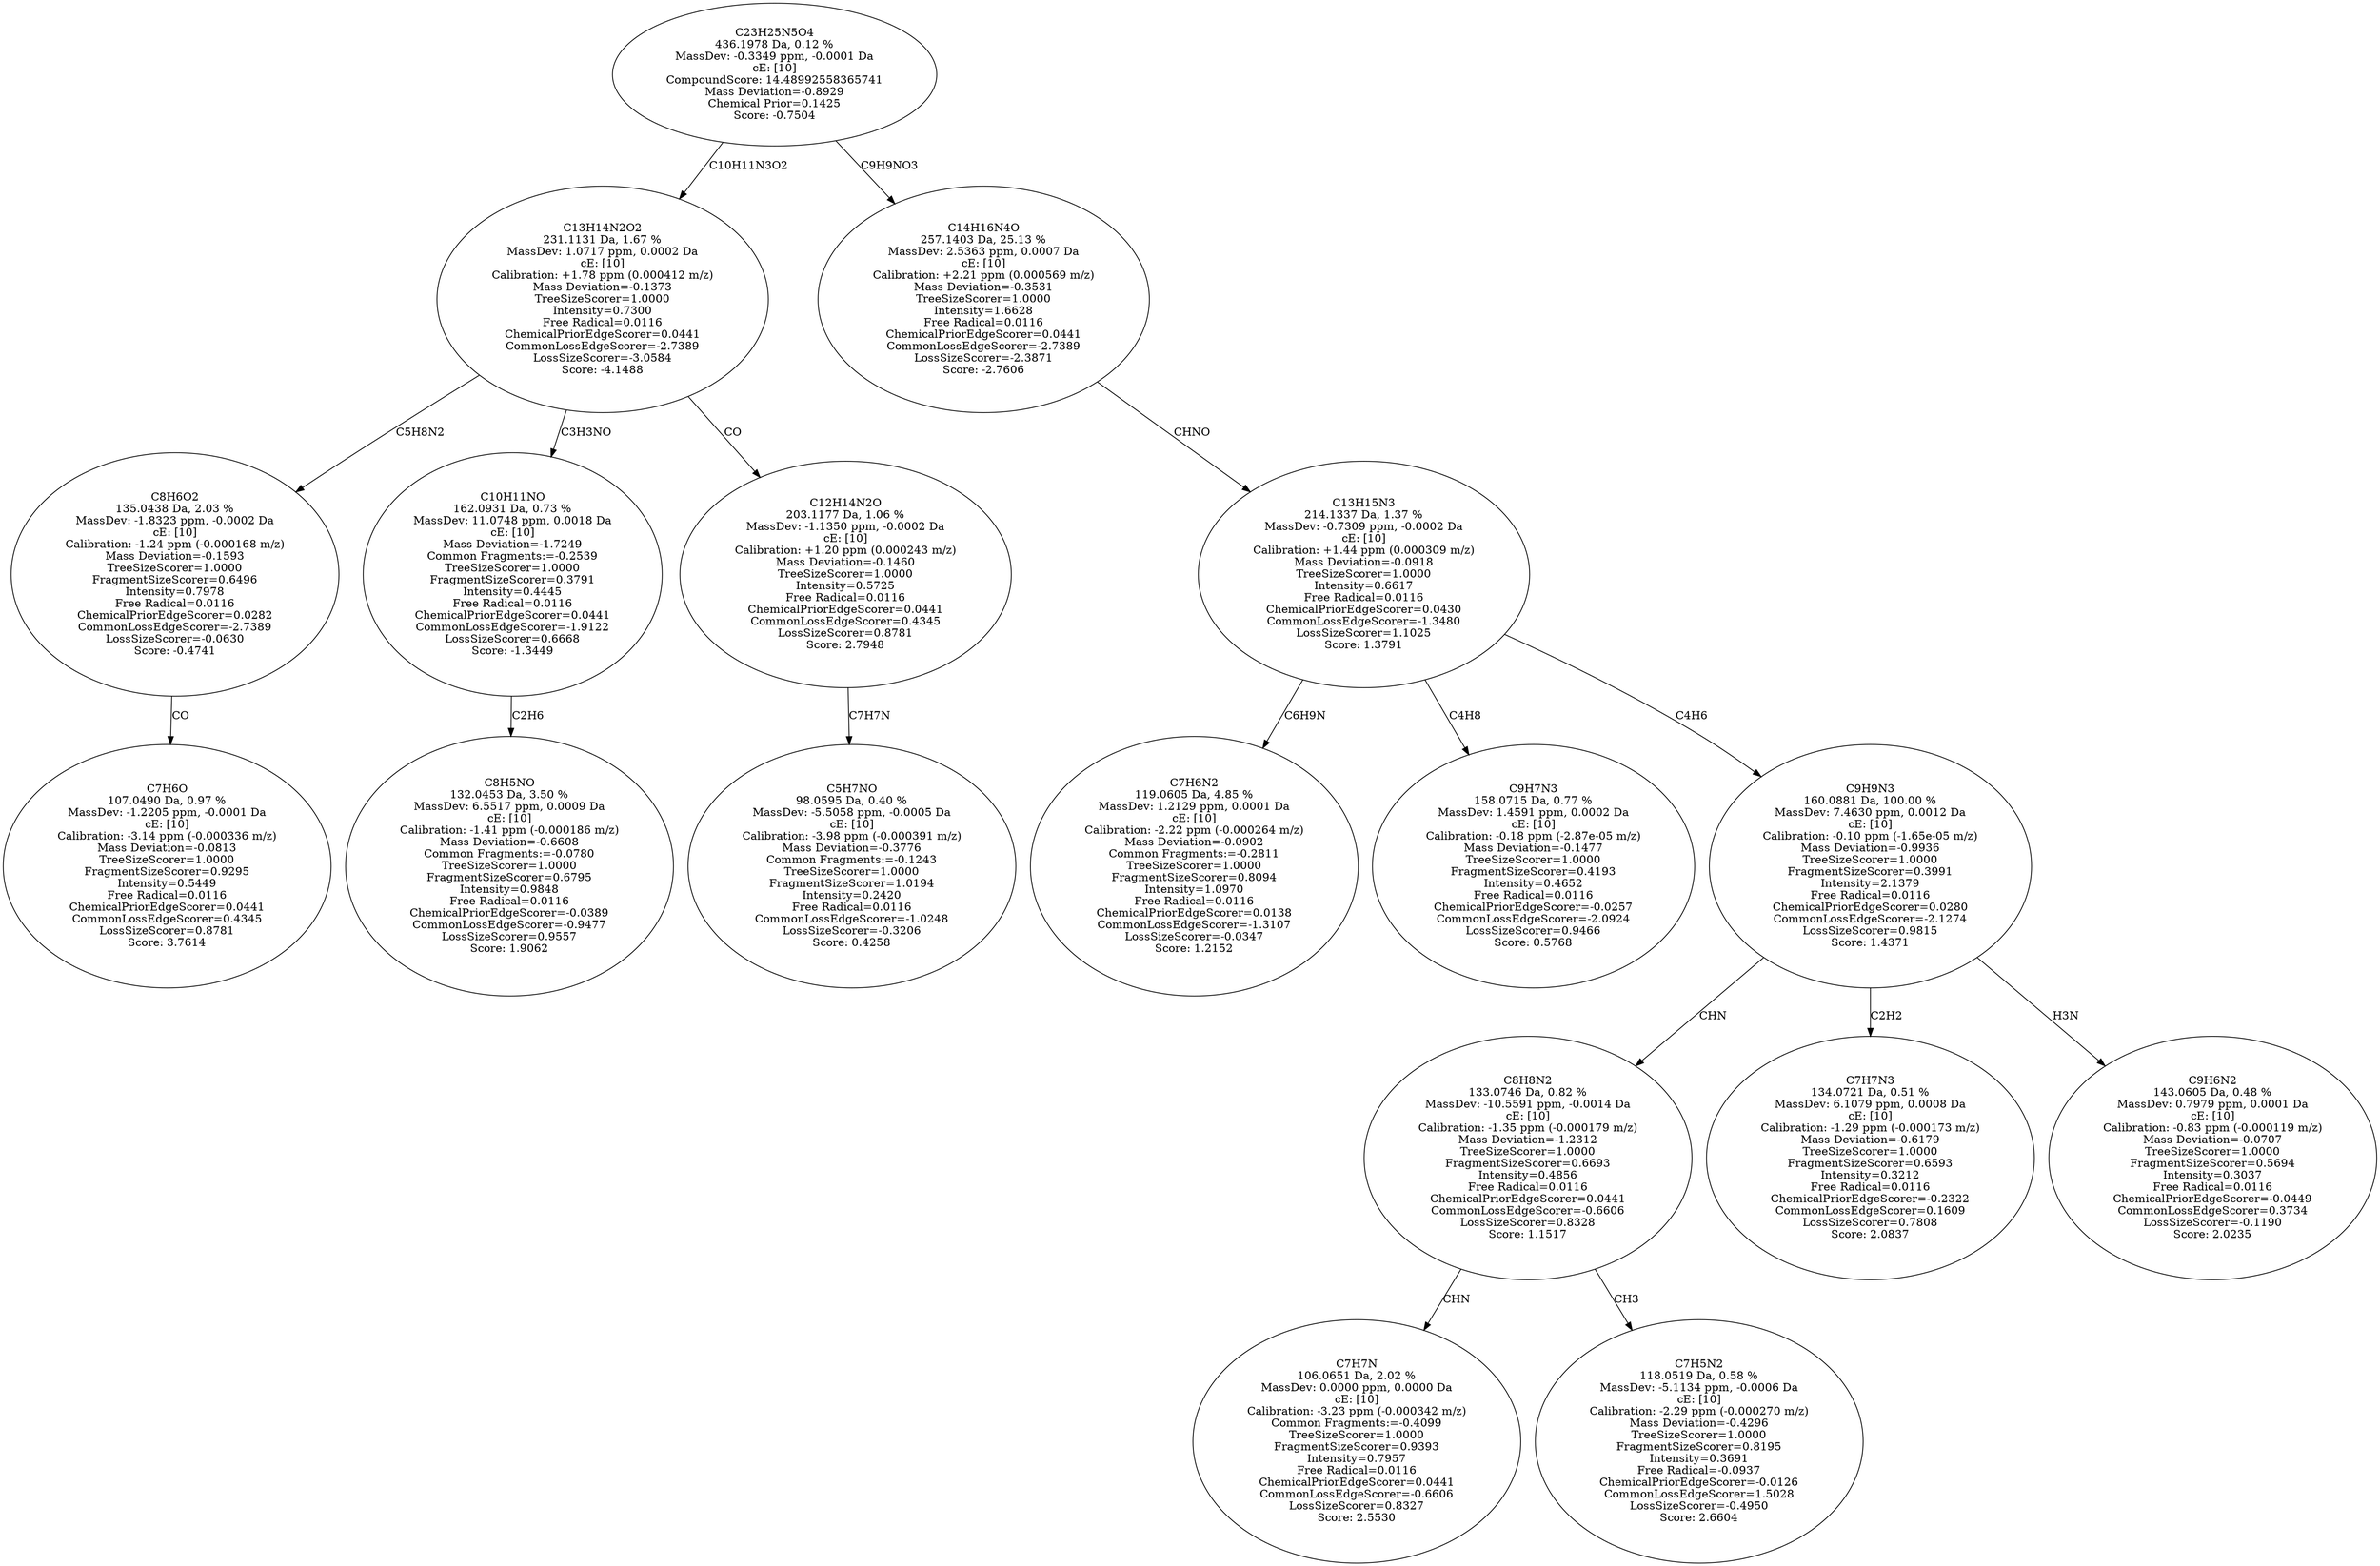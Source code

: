 strict digraph {
v1 [label="C7H6O\n107.0490 Da, 0.97 %\nMassDev: -1.2205 ppm, -0.0001 Da\ncE: [10]\nCalibration: -3.14 ppm (-0.000336 m/z)\nMass Deviation=-0.0813\nTreeSizeScorer=1.0000\nFragmentSizeScorer=0.9295\nIntensity=0.5449\nFree Radical=0.0116\nChemicalPriorEdgeScorer=0.0441\nCommonLossEdgeScorer=0.4345\nLossSizeScorer=0.8781\nScore: 3.7614"];
v2 [label="C8H6O2\n135.0438 Da, 2.03 %\nMassDev: -1.8323 ppm, -0.0002 Da\ncE: [10]\nCalibration: -1.24 ppm (-0.000168 m/z)\nMass Deviation=-0.1593\nTreeSizeScorer=1.0000\nFragmentSizeScorer=0.6496\nIntensity=0.7978\nFree Radical=0.0116\nChemicalPriorEdgeScorer=0.0282\nCommonLossEdgeScorer=-2.7389\nLossSizeScorer=-0.0630\nScore: -0.4741"];
v3 [label="C8H5NO\n132.0453 Da, 3.50 %\nMassDev: 6.5517 ppm, 0.0009 Da\ncE: [10]\nCalibration: -1.41 ppm (-0.000186 m/z)\nMass Deviation=-0.6608\nCommon Fragments:=-0.0780\nTreeSizeScorer=1.0000\nFragmentSizeScorer=0.6795\nIntensity=0.9848\nFree Radical=0.0116\nChemicalPriorEdgeScorer=-0.0389\nCommonLossEdgeScorer=-0.9477\nLossSizeScorer=0.9557\nScore: 1.9062"];
v4 [label="C10H11NO\n162.0931 Da, 0.73 %\nMassDev: 11.0748 ppm, 0.0018 Da\ncE: [10]\nMass Deviation=-1.7249\nCommon Fragments:=-0.2539\nTreeSizeScorer=1.0000\nFragmentSizeScorer=0.3791\nIntensity=0.4445\nFree Radical=0.0116\nChemicalPriorEdgeScorer=0.0441\nCommonLossEdgeScorer=-1.9122\nLossSizeScorer=0.6668\nScore: -1.3449"];
v5 [label="C5H7NO\n98.0595 Da, 0.40 %\nMassDev: -5.5058 ppm, -0.0005 Da\ncE: [10]\nCalibration: -3.98 ppm (-0.000391 m/z)\nMass Deviation=-0.3776\nCommon Fragments:=-0.1243\nTreeSizeScorer=1.0000\nFragmentSizeScorer=1.0194\nIntensity=0.2420\nFree Radical=0.0116\nCommonLossEdgeScorer=-1.0248\nLossSizeScorer=-0.3206\nScore: 0.4258"];
v6 [label="C12H14N2O\n203.1177 Da, 1.06 %\nMassDev: -1.1350 ppm, -0.0002 Da\ncE: [10]\nCalibration: +1.20 ppm (0.000243 m/z)\nMass Deviation=-0.1460\nTreeSizeScorer=1.0000\nIntensity=0.5725\nFree Radical=0.0116\nChemicalPriorEdgeScorer=0.0441\nCommonLossEdgeScorer=0.4345\nLossSizeScorer=0.8781\nScore: 2.7948"];
v7 [label="C13H14N2O2\n231.1131 Da, 1.67 %\nMassDev: 1.0717 ppm, 0.0002 Da\ncE: [10]\nCalibration: +1.78 ppm (0.000412 m/z)\nMass Deviation=-0.1373\nTreeSizeScorer=1.0000\nIntensity=0.7300\nFree Radical=0.0116\nChemicalPriorEdgeScorer=0.0441\nCommonLossEdgeScorer=-2.7389\nLossSizeScorer=-3.0584\nScore: -4.1488"];
v8 [label="C7H6N2\n119.0605 Da, 4.85 %\nMassDev: 1.2129 ppm, 0.0001 Da\ncE: [10]\nCalibration: -2.22 ppm (-0.000264 m/z)\nMass Deviation=-0.0902\nCommon Fragments:=-0.2811\nTreeSizeScorer=1.0000\nFragmentSizeScorer=0.8094\nIntensity=1.0970\nFree Radical=0.0116\nChemicalPriorEdgeScorer=0.0138\nCommonLossEdgeScorer=-1.3107\nLossSizeScorer=-0.0347\nScore: 1.2152"];
v9 [label="C9H7N3\n158.0715 Da, 0.77 %\nMassDev: 1.4591 ppm, 0.0002 Da\ncE: [10]\nCalibration: -0.18 ppm (-2.87e-05 m/z)\nMass Deviation=-0.1477\nTreeSizeScorer=1.0000\nFragmentSizeScorer=0.4193\nIntensity=0.4652\nFree Radical=0.0116\nChemicalPriorEdgeScorer=-0.0257\nCommonLossEdgeScorer=-2.0924\nLossSizeScorer=0.9466\nScore: 0.5768"];
v10 [label="C7H7N\n106.0651 Da, 2.02 %\nMassDev: 0.0000 ppm, 0.0000 Da\ncE: [10]\nCalibration: -3.23 ppm (-0.000342 m/z)\nCommon Fragments:=-0.4099\nTreeSizeScorer=1.0000\nFragmentSizeScorer=0.9393\nIntensity=0.7957\nFree Radical=0.0116\nChemicalPriorEdgeScorer=0.0441\nCommonLossEdgeScorer=-0.6606\nLossSizeScorer=0.8327\nScore: 2.5530"];
v11 [label="C7H5N2\n118.0519 Da, 0.58 %\nMassDev: -5.1134 ppm, -0.0006 Da\ncE: [10]\nCalibration: -2.29 ppm (-0.000270 m/z)\nMass Deviation=-0.4296\nTreeSizeScorer=1.0000\nFragmentSizeScorer=0.8195\nIntensity=0.3691\nFree Radical=-0.0937\nChemicalPriorEdgeScorer=-0.0126\nCommonLossEdgeScorer=1.5028\nLossSizeScorer=-0.4950\nScore: 2.6604"];
v12 [label="C8H8N2\n133.0746 Da, 0.82 %\nMassDev: -10.5591 ppm, -0.0014 Da\ncE: [10]\nCalibration: -1.35 ppm (-0.000179 m/z)\nMass Deviation=-1.2312\nTreeSizeScorer=1.0000\nFragmentSizeScorer=0.6693\nIntensity=0.4856\nFree Radical=0.0116\nChemicalPriorEdgeScorer=0.0441\nCommonLossEdgeScorer=-0.6606\nLossSizeScorer=0.8328\nScore: 1.1517"];
v13 [label="C7H7N3\n134.0721 Da, 0.51 %\nMassDev: 6.1079 ppm, 0.0008 Da\ncE: [10]\nCalibration: -1.29 ppm (-0.000173 m/z)\nMass Deviation=-0.6179\nTreeSizeScorer=1.0000\nFragmentSizeScorer=0.6593\nIntensity=0.3212\nFree Radical=0.0116\nChemicalPriorEdgeScorer=-0.2322\nCommonLossEdgeScorer=0.1609\nLossSizeScorer=0.7808\nScore: 2.0837"];
v14 [label="C9H6N2\n143.0605 Da, 0.48 %\nMassDev: 0.7979 ppm, 0.0001 Da\ncE: [10]\nCalibration: -0.83 ppm (-0.000119 m/z)\nMass Deviation=-0.0707\nTreeSizeScorer=1.0000\nFragmentSizeScorer=0.5694\nIntensity=0.3037\nFree Radical=0.0116\nChemicalPriorEdgeScorer=-0.0449\nCommonLossEdgeScorer=0.3734\nLossSizeScorer=-0.1190\nScore: 2.0235"];
v15 [label="C9H9N3\n160.0881 Da, 100.00 %\nMassDev: 7.4630 ppm, 0.0012 Da\ncE: [10]\nCalibration: -0.10 ppm (-1.65e-05 m/z)\nMass Deviation=-0.9936\nTreeSizeScorer=1.0000\nFragmentSizeScorer=0.3991\nIntensity=2.1379\nFree Radical=0.0116\nChemicalPriorEdgeScorer=0.0280\nCommonLossEdgeScorer=-2.1274\nLossSizeScorer=0.9815\nScore: 1.4371"];
v16 [label="C13H15N3\n214.1337 Da, 1.37 %\nMassDev: -0.7309 ppm, -0.0002 Da\ncE: [10]\nCalibration: +1.44 ppm (0.000309 m/z)\nMass Deviation=-0.0918\nTreeSizeScorer=1.0000\nIntensity=0.6617\nFree Radical=0.0116\nChemicalPriorEdgeScorer=0.0430\nCommonLossEdgeScorer=-1.3480\nLossSizeScorer=1.1025\nScore: 1.3791"];
v17 [label="C14H16N4O\n257.1403 Da, 25.13 %\nMassDev: 2.5363 ppm, 0.0007 Da\ncE: [10]\nCalibration: +2.21 ppm (0.000569 m/z)\nMass Deviation=-0.3531\nTreeSizeScorer=1.0000\nIntensity=1.6628\nFree Radical=0.0116\nChemicalPriorEdgeScorer=0.0441\nCommonLossEdgeScorer=-2.7389\nLossSizeScorer=-2.3871\nScore: -2.7606"];
v18 [label="C23H25N5O4\n436.1978 Da, 0.12 %\nMassDev: -0.3349 ppm, -0.0001 Da\ncE: [10]\nCompoundScore: 14.48992558365741\nMass Deviation=-0.8929\nChemical Prior=0.1425\nScore: -0.7504"];
v2 -> v1 [label="CO"];
v7 -> v2 [label="C5H8N2"];
v4 -> v3 [label="C2H6"];
v7 -> v4 [label="C3H3NO"];
v6 -> v5 [label="C7H7N"];
v7 -> v6 [label="CO"];
v18 -> v7 [label="C10H11N3O2"];
v16 -> v8 [label="C6H9N"];
v16 -> v9 [label="C4H8"];
v12 -> v10 [label="CHN"];
v12 -> v11 [label="CH3"];
v15 -> v12 [label="CHN"];
v15 -> v13 [label="C2H2"];
v15 -> v14 [label="H3N"];
v16 -> v15 [label="C4H6"];
v17 -> v16 [label="CHNO"];
v18 -> v17 [label="C9H9NO3"];
}